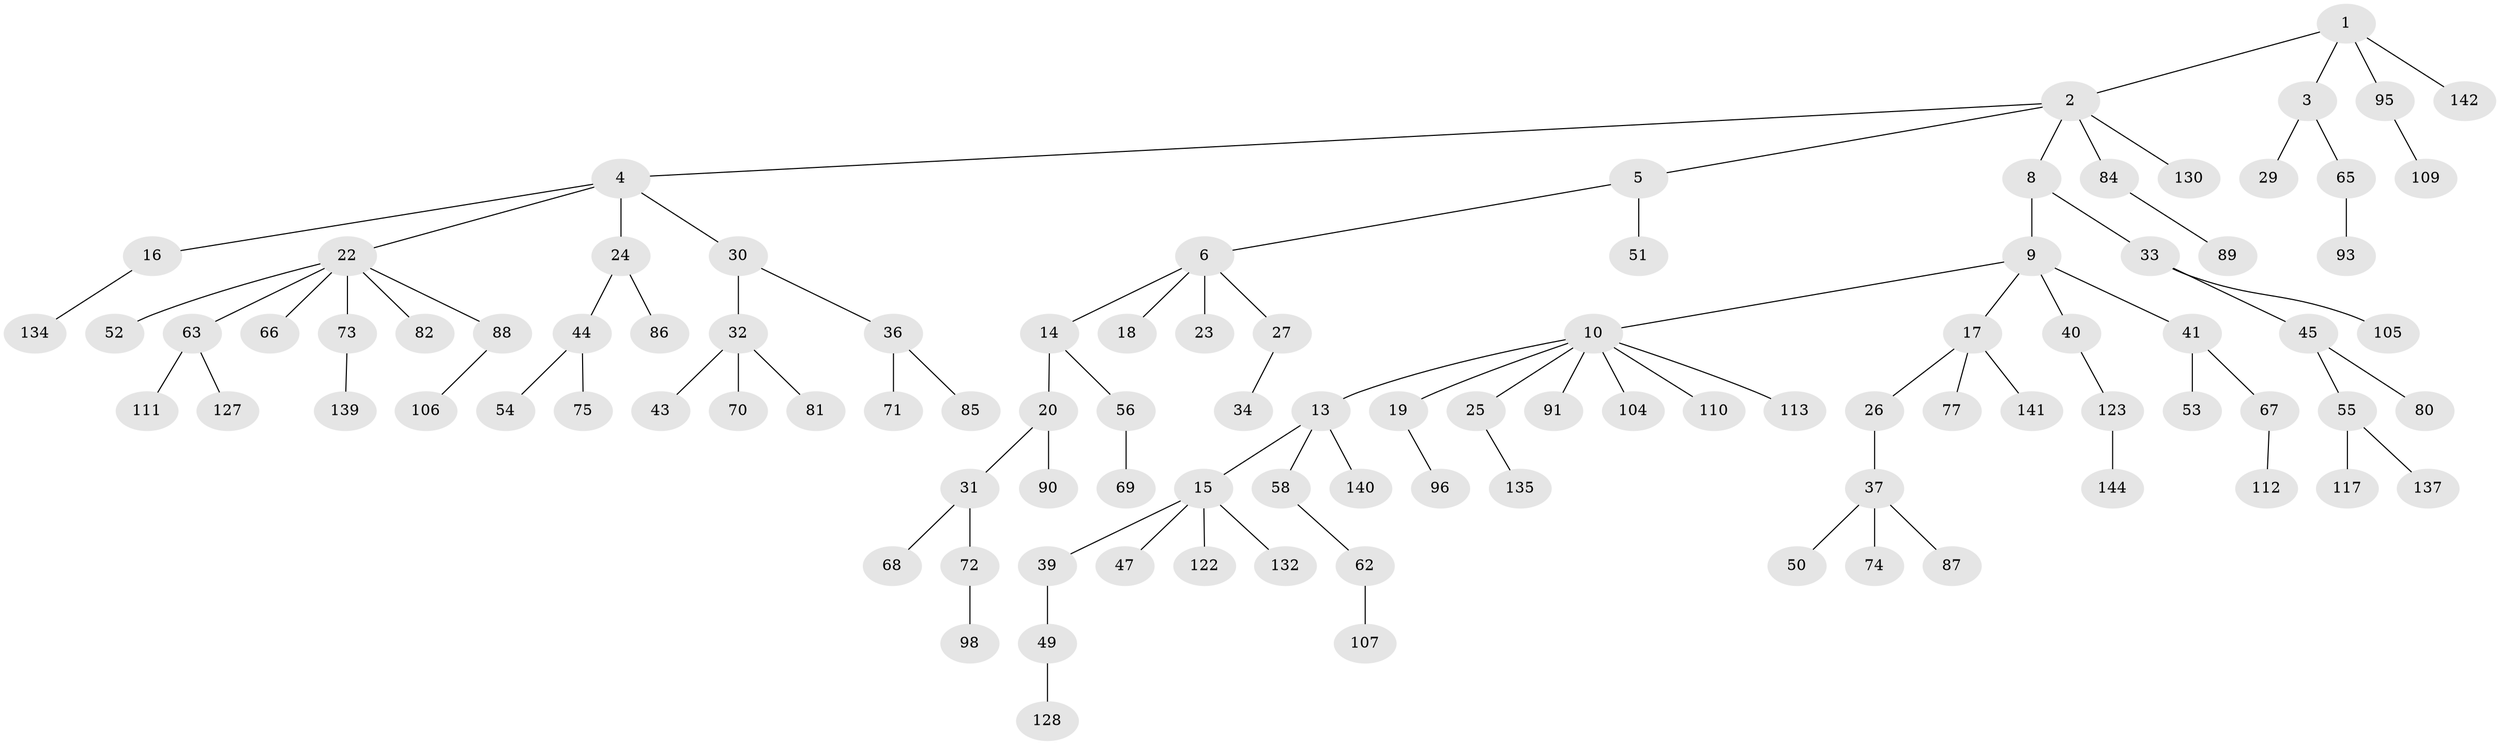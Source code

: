 // original degree distribution, {5: 0.027777777777777776, 6: 0.027777777777777776, 3: 0.10416666666666667, 4: 0.0763888888888889, 2: 0.2013888888888889, 9: 0.006944444444444444, 1: 0.5486111111111112, 7: 0.006944444444444444}
// Generated by graph-tools (version 1.1) at 2025/11/02/27/25 16:11:28]
// undirected, 100 vertices, 99 edges
graph export_dot {
graph [start="1"]
  node [color=gray90,style=filled];
  1 [super="+46"];
  2 [super="+79"];
  3 [super="+35"];
  4 [super="+61"];
  5 [super="+12"];
  6 [super="+7"];
  8 [super="+99"];
  9 [super="+57"];
  10 [super="+11"];
  13 [super="+108"];
  14 [super="+38"];
  15 [super="+126"];
  16 [super="+136"];
  17 [super="+21"];
  18 [super="+143"];
  19 [super="+28"];
  20;
  22 [super="+64"];
  23;
  24 [super="+48"];
  25;
  26;
  27;
  29 [super="+78"];
  30 [super="+100"];
  31;
  32 [super="+59"];
  33 [super="+129"];
  34;
  36 [super="+42"];
  37 [super="+92"];
  39;
  40;
  41 [super="+94"];
  43;
  44 [super="+60"];
  45 [super="+119"];
  47;
  49 [super="+118"];
  50;
  51;
  52;
  53 [super="+116"];
  54;
  55 [super="+115"];
  56 [super="+76"];
  58;
  62 [super="+83"];
  63 [super="+103"];
  65 [super="+125"];
  66;
  67;
  68;
  69 [super="+120"];
  70;
  71 [super="+114"];
  72;
  73 [super="+133"];
  74;
  75;
  77 [super="+121"];
  80;
  81;
  82;
  84 [super="+102"];
  85 [super="+101"];
  86 [super="+138"];
  87;
  88;
  89;
  90 [super="+97"];
  91;
  93;
  95 [super="+131"];
  96;
  98;
  104;
  105;
  106;
  107;
  109;
  110;
  111;
  112;
  113;
  117;
  122;
  123 [super="+124"];
  127;
  128;
  130;
  132;
  134;
  135;
  137;
  139;
  140;
  141;
  142;
  144;
  1 -- 2;
  1 -- 3;
  1 -- 95;
  1 -- 142;
  2 -- 4;
  2 -- 5;
  2 -- 8;
  2 -- 84;
  2 -- 130;
  3 -- 29;
  3 -- 65;
  4 -- 16;
  4 -- 22;
  4 -- 24;
  4 -- 30;
  5 -- 6;
  5 -- 51;
  6 -- 14;
  6 -- 18;
  6 -- 27;
  6 -- 23;
  8 -- 9;
  8 -- 33;
  9 -- 10;
  9 -- 17;
  9 -- 40;
  9 -- 41;
  10 -- 13;
  10 -- 19;
  10 -- 25;
  10 -- 91;
  10 -- 104;
  10 -- 110;
  10 -- 113;
  13 -- 15;
  13 -- 58;
  13 -- 140;
  14 -- 20;
  14 -- 56;
  15 -- 39;
  15 -- 47;
  15 -- 122;
  15 -- 132;
  16 -- 134;
  17 -- 26;
  17 -- 77;
  17 -- 141;
  19 -- 96;
  20 -- 31;
  20 -- 90;
  22 -- 52;
  22 -- 63;
  22 -- 66;
  22 -- 73;
  22 -- 82;
  22 -- 88;
  24 -- 44;
  24 -- 86;
  25 -- 135;
  26 -- 37;
  27 -- 34;
  30 -- 32;
  30 -- 36;
  31 -- 68;
  31 -- 72;
  32 -- 43;
  32 -- 81;
  32 -- 70;
  33 -- 45;
  33 -- 105;
  36 -- 71;
  36 -- 85;
  37 -- 50;
  37 -- 74;
  37 -- 87;
  39 -- 49;
  40 -- 123;
  41 -- 53;
  41 -- 67;
  44 -- 54;
  44 -- 75;
  45 -- 55;
  45 -- 80;
  49 -- 128;
  55 -- 117;
  55 -- 137;
  56 -- 69;
  58 -- 62;
  62 -- 107;
  63 -- 111;
  63 -- 127;
  65 -- 93;
  67 -- 112;
  72 -- 98;
  73 -- 139;
  84 -- 89;
  88 -- 106;
  95 -- 109;
  123 -- 144;
}
